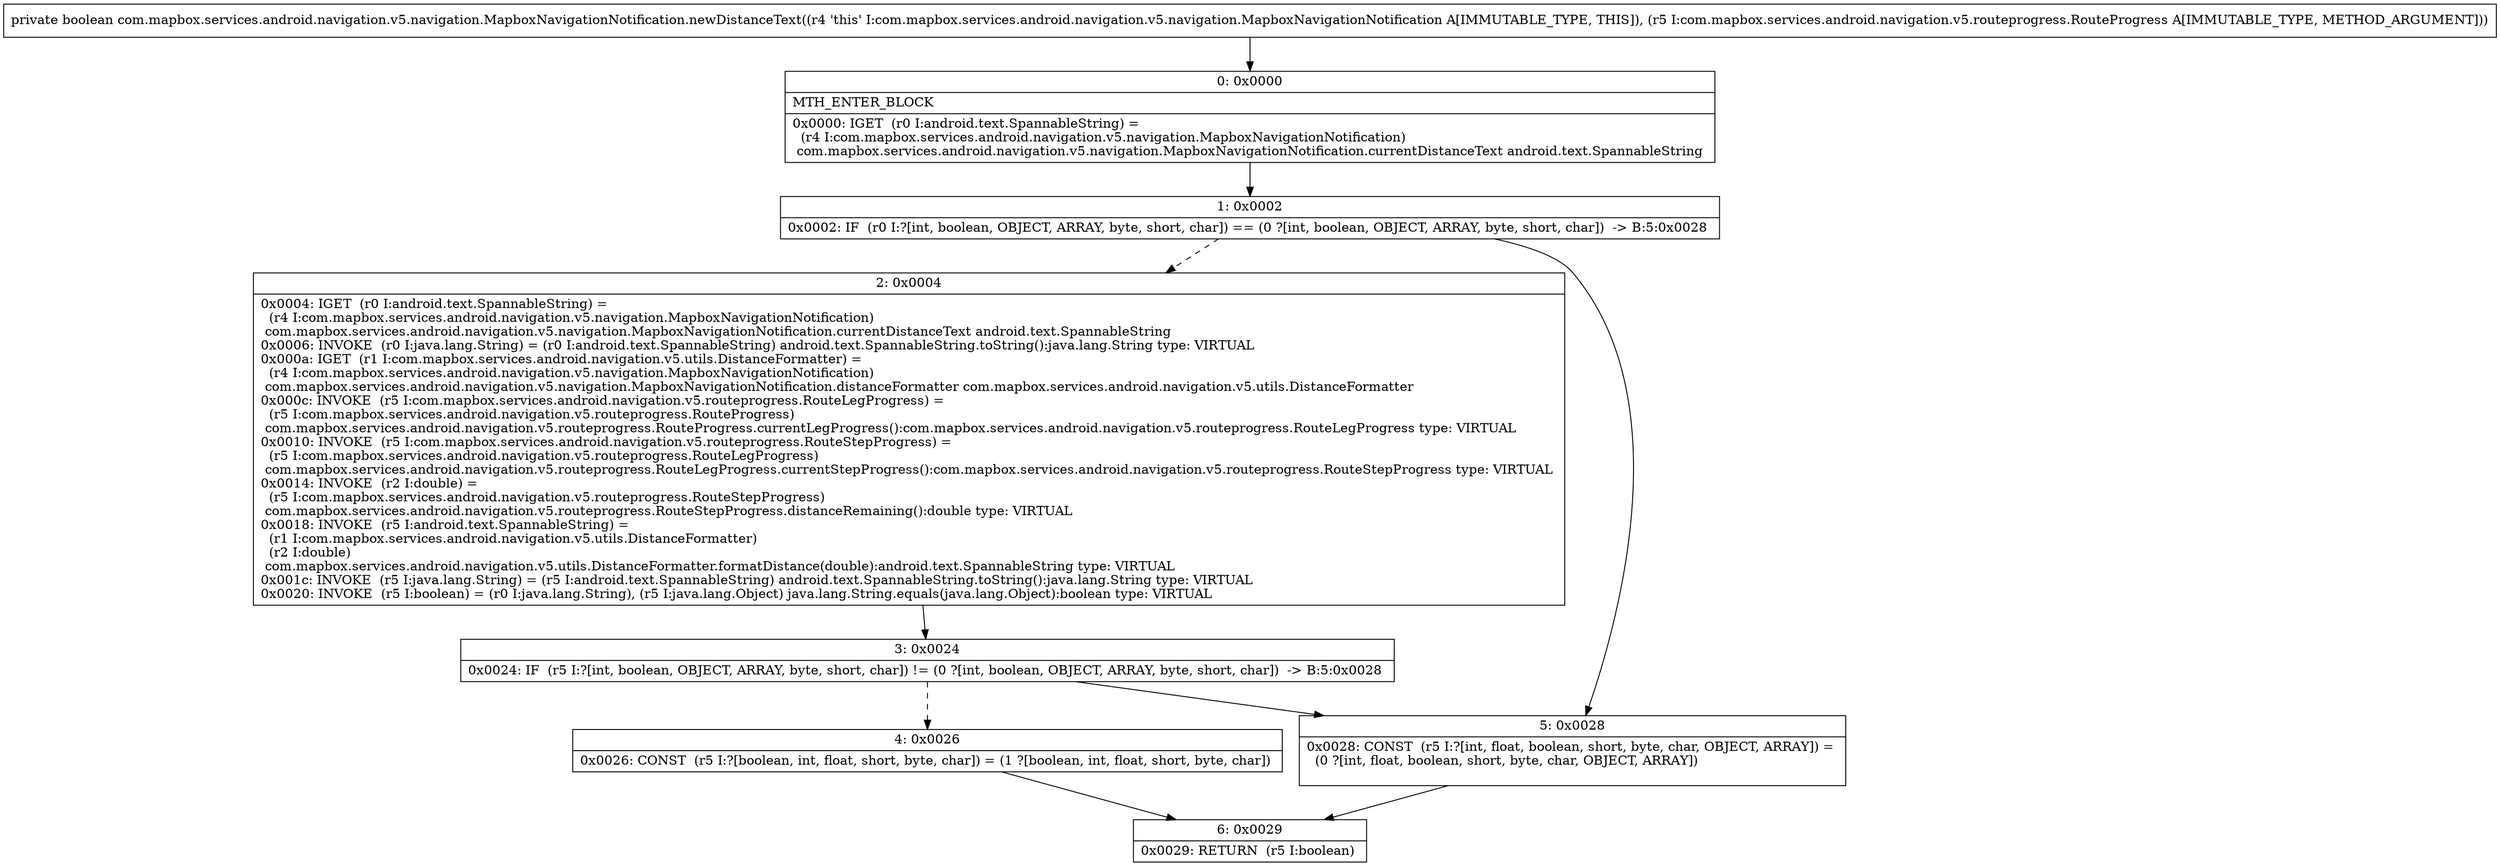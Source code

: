 digraph "CFG forcom.mapbox.services.android.navigation.v5.navigation.MapboxNavigationNotification.newDistanceText(Lcom\/mapbox\/services\/android\/navigation\/v5\/routeprogress\/RouteProgress;)Z" {
Node_0 [shape=record,label="{0\:\ 0x0000|MTH_ENTER_BLOCK\l|0x0000: IGET  (r0 I:android.text.SpannableString) = \l  (r4 I:com.mapbox.services.android.navigation.v5.navigation.MapboxNavigationNotification)\l com.mapbox.services.android.navigation.v5.navigation.MapboxNavigationNotification.currentDistanceText android.text.SpannableString \l}"];
Node_1 [shape=record,label="{1\:\ 0x0002|0x0002: IF  (r0 I:?[int, boolean, OBJECT, ARRAY, byte, short, char]) == (0 ?[int, boolean, OBJECT, ARRAY, byte, short, char])  \-\> B:5:0x0028 \l}"];
Node_2 [shape=record,label="{2\:\ 0x0004|0x0004: IGET  (r0 I:android.text.SpannableString) = \l  (r4 I:com.mapbox.services.android.navigation.v5.navigation.MapboxNavigationNotification)\l com.mapbox.services.android.navigation.v5.navigation.MapboxNavigationNotification.currentDistanceText android.text.SpannableString \l0x0006: INVOKE  (r0 I:java.lang.String) = (r0 I:android.text.SpannableString) android.text.SpannableString.toString():java.lang.String type: VIRTUAL \l0x000a: IGET  (r1 I:com.mapbox.services.android.navigation.v5.utils.DistanceFormatter) = \l  (r4 I:com.mapbox.services.android.navigation.v5.navigation.MapboxNavigationNotification)\l com.mapbox.services.android.navigation.v5.navigation.MapboxNavigationNotification.distanceFormatter com.mapbox.services.android.navigation.v5.utils.DistanceFormatter \l0x000c: INVOKE  (r5 I:com.mapbox.services.android.navigation.v5.routeprogress.RouteLegProgress) = \l  (r5 I:com.mapbox.services.android.navigation.v5.routeprogress.RouteProgress)\l com.mapbox.services.android.navigation.v5.routeprogress.RouteProgress.currentLegProgress():com.mapbox.services.android.navigation.v5.routeprogress.RouteLegProgress type: VIRTUAL \l0x0010: INVOKE  (r5 I:com.mapbox.services.android.navigation.v5.routeprogress.RouteStepProgress) = \l  (r5 I:com.mapbox.services.android.navigation.v5.routeprogress.RouteLegProgress)\l com.mapbox.services.android.navigation.v5.routeprogress.RouteLegProgress.currentStepProgress():com.mapbox.services.android.navigation.v5.routeprogress.RouteStepProgress type: VIRTUAL \l0x0014: INVOKE  (r2 I:double) = \l  (r5 I:com.mapbox.services.android.navigation.v5.routeprogress.RouteStepProgress)\l com.mapbox.services.android.navigation.v5.routeprogress.RouteStepProgress.distanceRemaining():double type: VIRTUAL \l0x0018: INVOKE  (r5 I:android.text.SpannableString) = \l  (r1 I:com.mapbox.services.android.navigation.v5.utils.DistanceFormatter)\l  (r2 I:double)\l com.mapbox.services.android.navigation.v5.utils.DistanceFormatter.formatDistance(double):android.text.SpannableString type: VIRTUAL \l0x001c: INVOKE  (r5 I:java.lang.String) = (r5 I:android.text.SpannableString) android.text.SpannableString.toString():java.lang.String type: VIRTUAL \l0x0020: INVOKE  (r5 I:boolean) = (r0 I:java.lang.String), (r5 I:java.lang.Object) java.lang.String.equals(java.lang.Object):boolean type: VIRTUAL \l}"];
Node_3 [shape=record,label="{3\:\ 0x0024|0x0024: IF  (r5 I:?[int, boolean, OBJECT, ARRAY, byte, short, char]) != (0 ?[int, boolean, OBJECT, ARRAY, byte, short, char])  \-\> B:5:0x0028 \l}"];
Node_4 [shape=record,label="{4\:\ 0x0026|0x0026: CONST  (r5 I:?[boolean, int, float, short, byte, char]) = (1 ?[boolean, int, float, short, byte, char]) \l}"];
Node_5 [shape=record,label="{5\:\ 0x0028|0x0028: CONST  (r5 I:?[int, float, boolean, short, byte, char, OBJECT, ARRAY]) = \l  (0 ?[int, float, boolean, short, byte, char, OBJECT, ARRAY])\l \l}"];
Node_6 [shape=record,label="{6\:\ 0x0029|0x0029: RETURN  (r5 I:boolean) \l}"];
MethodNode[shape=record,label="{private boolean com.mapbox.services.android.navigation.v5.navigation.MapboxNavigationNotification.newDistanceText((r4 'this' I:com.mapbox.services.android.navigation.v5.navigation.MapboxNavigationNotification A[IMMUTABLE_TYPE, THIS]), (r5 I:com.mapbox.services.android.navigation.v5.routeprogress.RouteProgress A[IMMUTABLE_TYPE, METHOD_ARGUMENT])) }"];
MethodNode -> Node_0;
Node_0 -> Node_1;
Node_1 -> Node_2[style=dashed];
Node_1 -> Node_5;
Node_2 -> Node_3;
Node_3 -> Node_4[style=dashed];
Node_3 -> Node_5;
Node_4 -> Node_6;
Node_5 -> Node_6;
}

